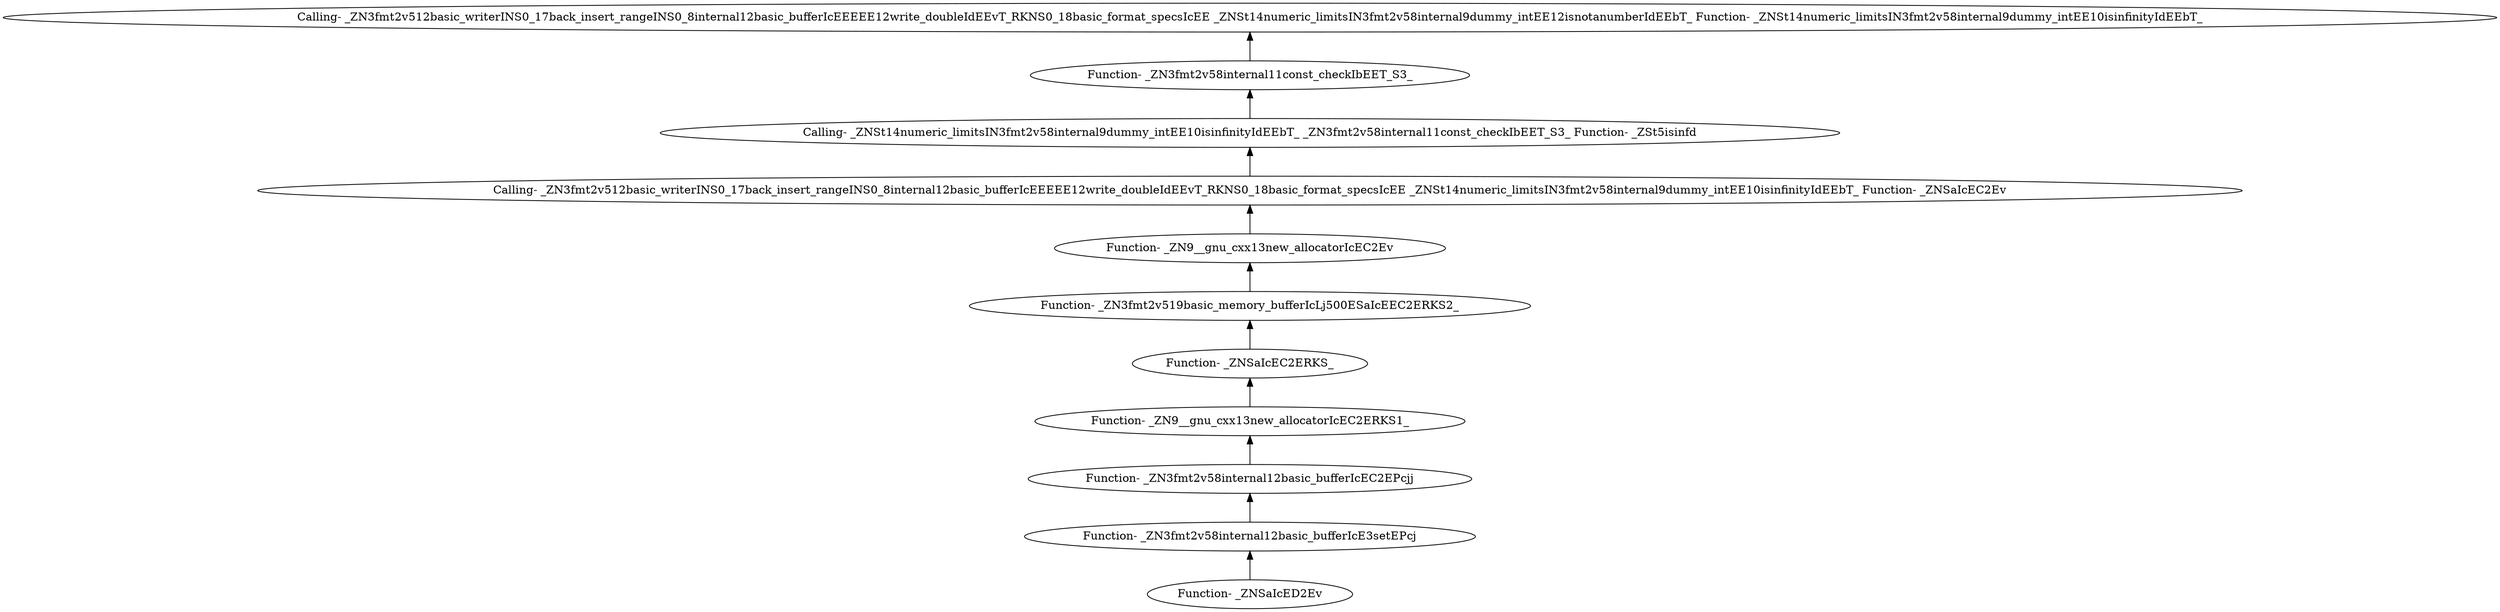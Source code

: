 digraph {
	"Function- _ZNSaIcED2Ev"
	"Function- _ZN3fmt2v58internal12basic_bufferIcE3setEPcj"
	"Function- _ZN3fmt2v58internal12basic_bufferIcE3setEPcj" -> "Function- _ZNSaIcED2Ev" [dir=back]
	"Function- _ZN3fmt2v58internal12basic_bufferIcEC2EPcjj"
	"Function- _ZN3fmt2v58internal12basic_bufferIcEC2EPcjj" -> "Function- _ZN3fmt2v58internal12basic_bufferIcE3setEPcj" [dir=back]
	"Function- _ZN9__gnu_cxx13new_allocatorIcEC2ERKS1_"
	"Function- _ZN9__gnu_cxx13new_allocatorIcEC2ERKS1_" -> "Function- _ZN3fmt2v58internal12basic_bufferIcEC2EPcjj" [dir=back]
	"Function- _ZNSaIcEC2ERKS_"
	"Function- _ZNSaIcEC2ERKS_" -> "Function- _ZN9__gnu_cxx13new_allocatorIcEC2ERKS1_" [dir=back]
	"Function- _ZN3fmt2v519basic_memory_bufferIcLj500ESaIcEEC2ERKS2_"
	"Function- _ZN3fmt2v519basic_memory_bufferIcLj500ESaIcEEC2ERKS2_" -> "Function- _ZNSaIcEC2ERKS_" [dir=back]
	"Function- _ZN9__gnu_cxx13new_allocatorIcEC2Ev"
	"Function- _ZN9__gnu_cxx13new_allocatorIcEC2Ev" -> "Function- _ZN3fmt2v519basic_memory_bufferIcLj500ESaIcEEC2ERKS2_" [dir=back]
	"Calling- _ZN3fmt2v512basic_writerINS0_17back_insert_rangeINS0_8internal12basic_bufferIcEEEEE12write_doubleIdEEvT_RKNS0_18basic_format_specsIcEE _ZNSt14numeric_limitsIN3fmt2v58internal9dummy_intEE10isinfinityIdEEbT_ Function- _ZNSaIcEC2Ev"
	"Calling- _ZN3fmt2v512basic_writerINS0_17back_insert_rangeINS0_8internal12basic_bufferIcEEEEE12write_doubleIdEEvT_RKNS0_18basic_format_specsIcEE _ZNSt14numeric_limitsIN3fmt2v58internal9dummy_intEE10isinfinityIdEEbT_ Function- _ZNSaIcEC2Ev" -> "Function- _ZN9__gnu_cxx13new_allocatorIcEC2Ev" [dir=back]
	"Calling- _ZNSt14numeric_limitsIN3fmt2v58internal9dummy_intEE10isinfinityIdEEbT_ _ZN3fmt2v58internal11const_checkIbEET_S3_ Function- _ZSt5isinfd"
	"Calling- _ZNSt14numeric_limitsIN3fmt2v58internal9dummy_intEE10isinfinityIdEEbT_ _ZN3fmt2v58internal11const_checkIbEET_S3_ Function- _ZSt5isinfd" -> "Calling- _ZN3fmt2v512basic_writerINS0_17back_insert_rangeINS0_8internal12basic_bufferIcEEEEE12write_doubleIdEEvT_RKNS0_18basic_format_specsIcEE _ZNSt14numeric_limitsIN3fmt2v58internal9dummy_intEE10isinfinityIdEEbT_ Function- _ZNSaIcEC2Ev" [dir=back]
	"Function- _ZN3fmt2v58internal11const_checkIbEET_S3_"
	"Function- _ZN3fmt2v58internal11const_checkIbEET_S3_" -> "Calling- _ZNSt14numeric_limitsIN3fmt2v58internal9dummy_intEE10isinfinityIdEEbT_ _ZN3fmt2v58internal11const_checkIbEET_S3_ Function- _ZSt5isinfd" [dir=back]
	"Calling- _ZN3fmt2v512basic_writerINS0_17back_insert_rangeINS0_8internal12basic_bufferIcEEEEE12write_doubleIdEEvT_RKNS0_18basic_format_specsIcEE _ZNSt14numeric_limitsIN3fmt2v58internal9dummy_intEE12isnotanumberIdEEbT_ Function- _ZNSt14numeric_limitsIN3fmt2v58internal9dummy_intEE10isinfinityIdEEbT_"
	"Calling- _ZN3fmt2v512basic_writerINS0_17back_insert_rangeINS0_8internal12basic_bufferIcEEEEE12write_doubleIdEEvT_RKNS0_18basic_format_specsIcEE _ZNSt14numeric_limitsIN3fmt2v58internal9dummy_intEE12isnotanumberIdEEbT_ Function- _ZNSt14numeric_limitsIN3fmt2v58internal9dummy_intEE10isinfinityIdEEbT_" -> "Function- _ZN3fmt2v58internal11const_checkIbEET_S3_" [dir=back]
}

